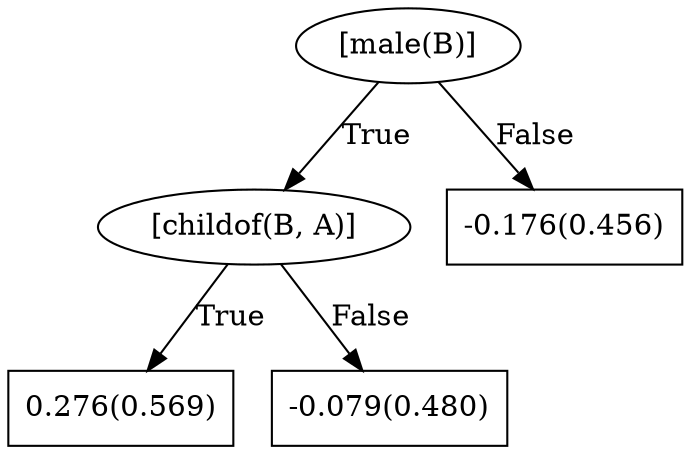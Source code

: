 digraph G{ 
1[label = "[male(B)]"];
1 -> 2[label="True"];
1 -> 3[label="False"];
2[label = "[childof(B, A)]"];
2 -> 4[label="True"];
2 -> 5[label="False"];
4[shape = box,label = "0.276(0.569)"];
5[shape = box,label = "-0.079(0.480)"];
3[shape = box,label = "-0.176(0.456)"];
}
